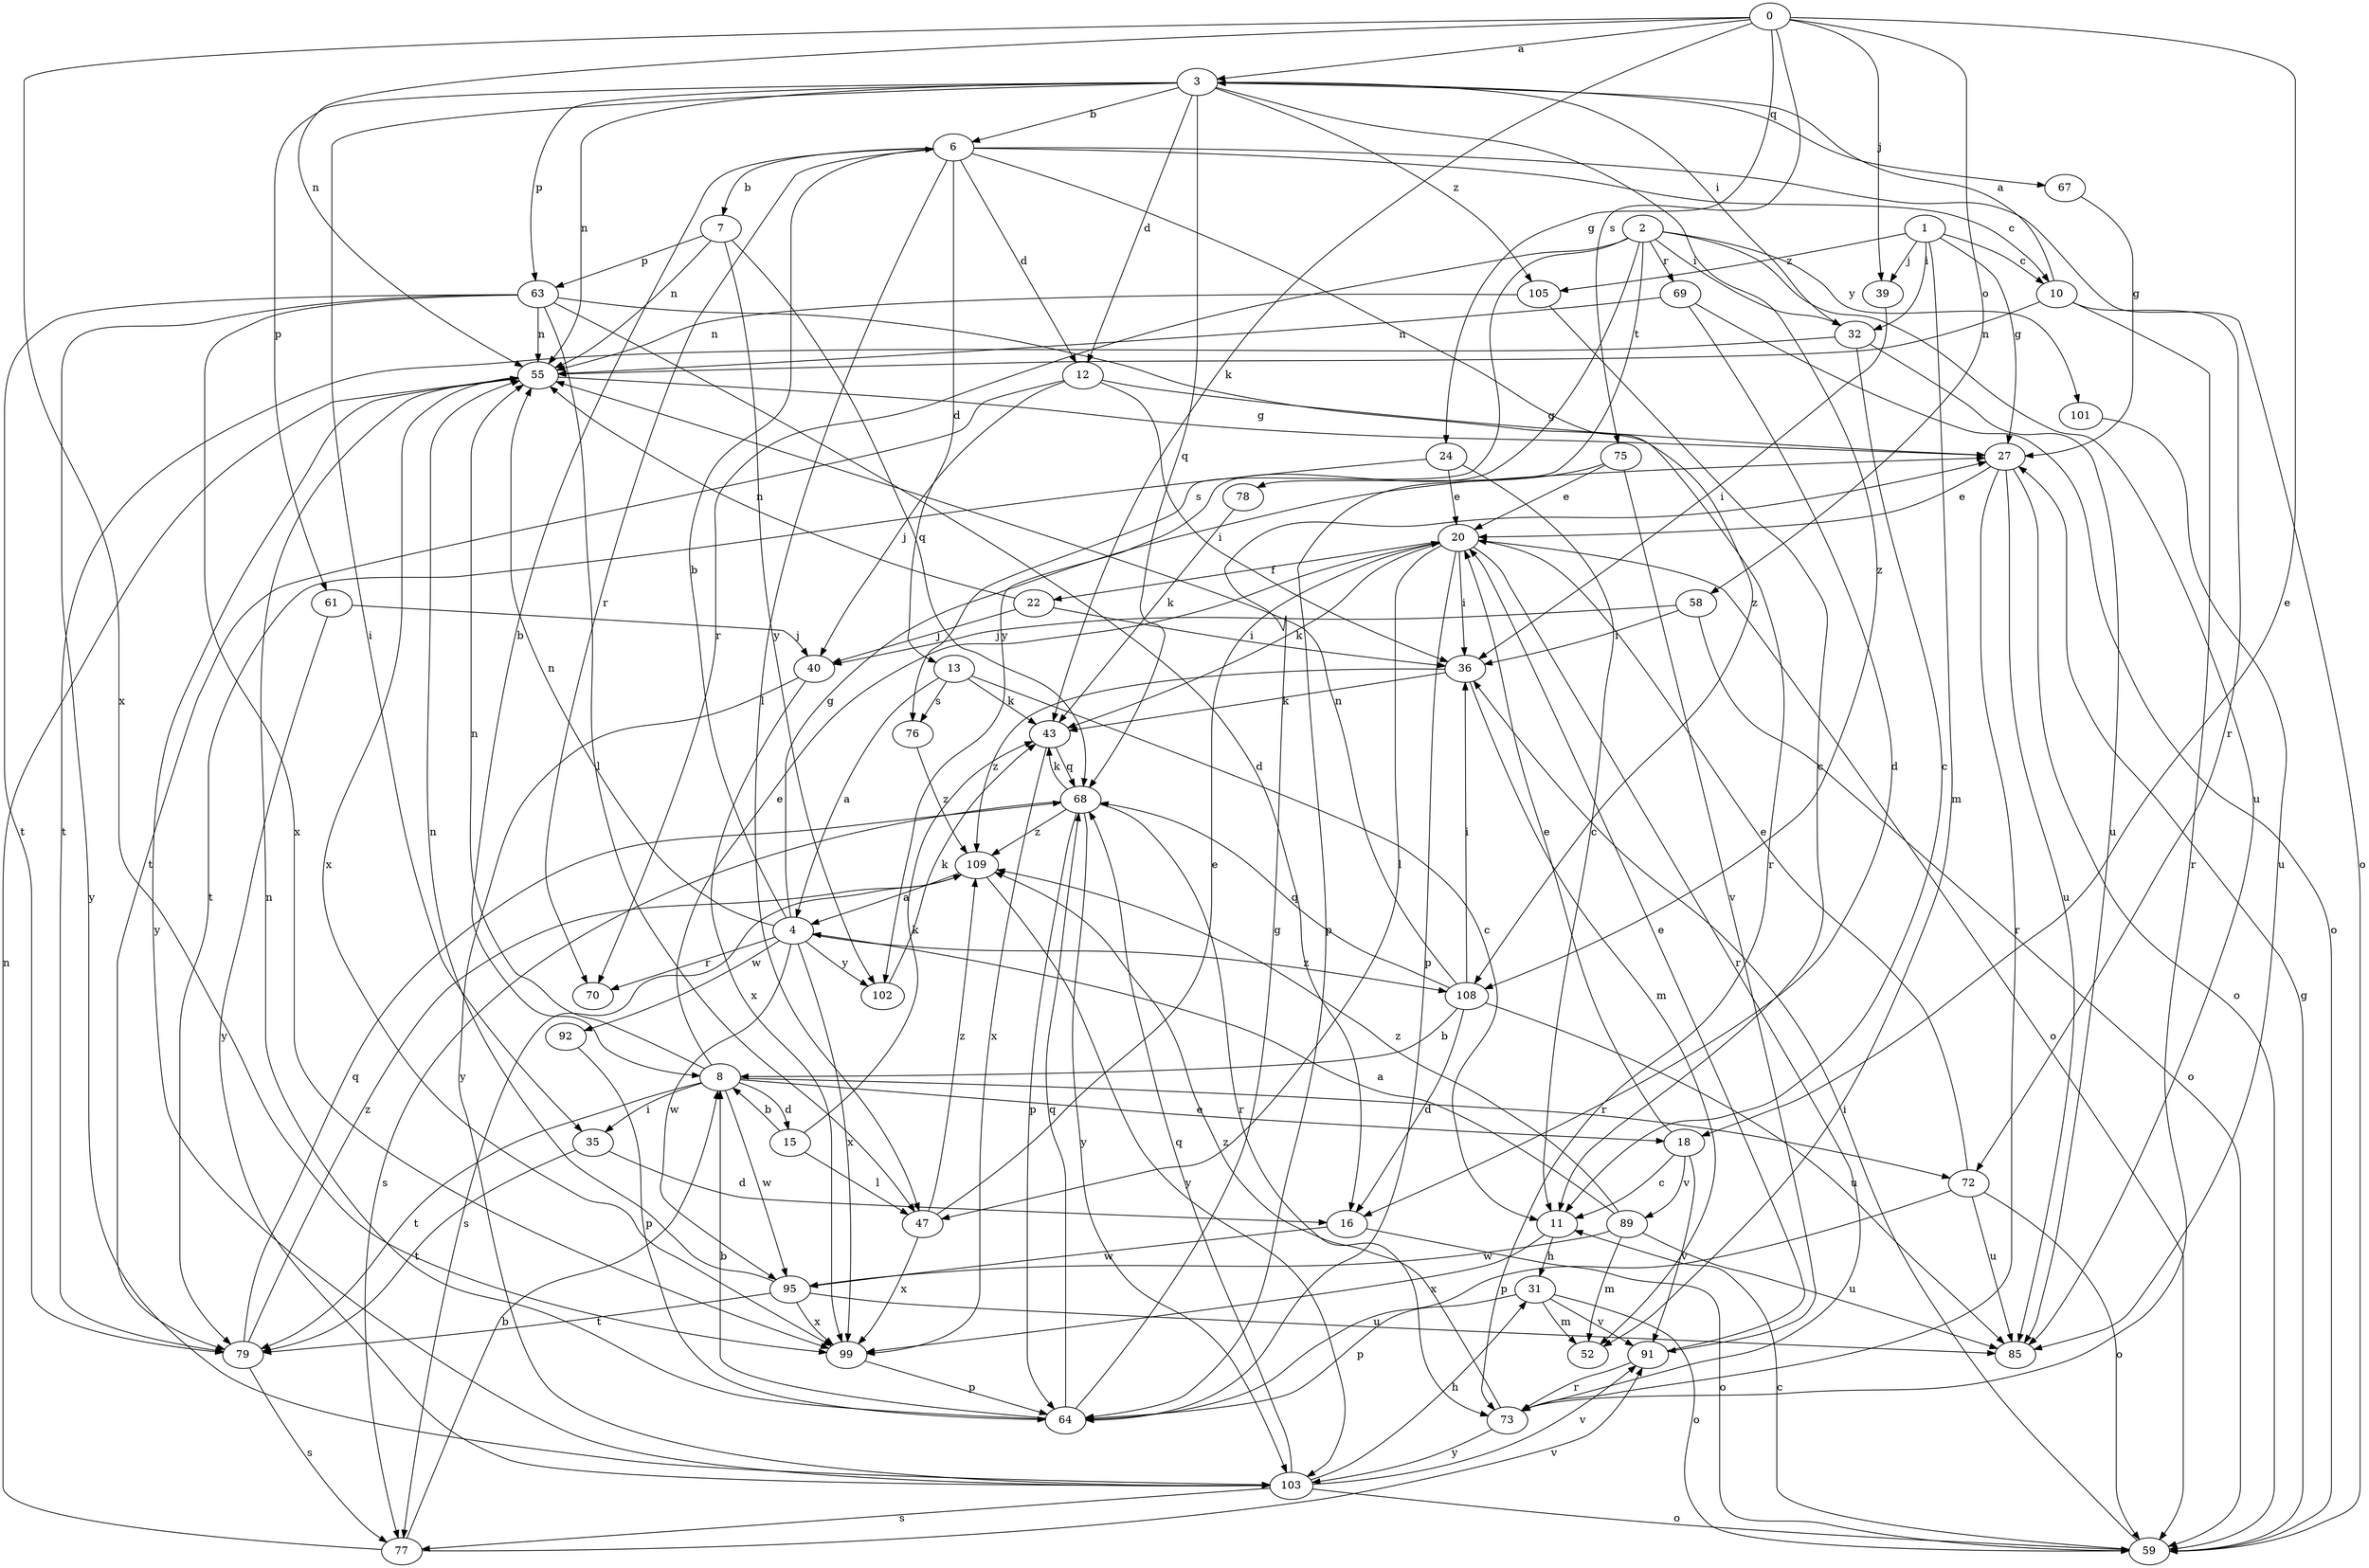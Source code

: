 strict digraph  {
0;
1;
2;
3;
4;
6;
7;
8;
10;
11;
12;
13;
15;
16;
18;
20;
22;
24;
27;
31;
32;
35;
36;
39;
40;
43;
47;
52;
55;
58;
59;
61;
63;
64;
67;
68;
69;
70;
72;
73;
75;
76;
77;
78;
79;
85;
89;
91;
92;
95;
99;
101;
102;
103;
105;
108;
109;
0 -> 3  [label=a];
0 -> 18  [label=e];
0 -> 24  [label=g];
0 -> 39  [label=j];
0 -> 43  [label=k];
0 -> 55  [label=n];
0 -> 58  [label=o];
0 -> 75  [label=s];
0 -> 99  [label=x];
1 -> 10  [label=c];
1 -> 27  [label=g];
1 -> 32  [label=i];
1 -> 39  [label=j];
1 -> 52  [label=m];
1 -> 105  [label=z];
2 -> 32  [label=i];
2 -> 69  [label=r];
2 -> 70  [label=r];
2 -> 76  [label=s];
2 -> 78  [label=t];
2 -> 85  [label=u];
2 -> 101  [label=y];
2 -> 102  [label=y];
3 -> 6  [label=b];
3 -> 12  [label=d];
3 -> 32  [label=i];
3 -> 35  [label=i];
3 -> 55  [label=n];
3 -> 61  [label=p];
3 -> 63  [label=p];
3 -> 67  [label=q];
3 -> 68  [label=q];
3 -> 105  [label=z];
3 -> 108  [label=z];
4 -> 6  [label=b];
4 -> 27  [label=g];
4 -> 55  [label=n];
4 -> 70  [label=r];
4 -> 92  [label=w];
4 -> 95  [label=w];
4 -> 99  [label=x];
4 -> 102  [label=y];
4 -> 108  [label=z];
6 -> 7  [label=b];
6 -> 8  [label=b];
6 -> 10  [label=c];
6 -> 12  [label=d];
6 -> 13  [label=d];
6 -> 47  [label=l];
6 -> 59  [label=o];
6 -> 70  [label=r];
6 -> 108  [label=z];
7 -> 55  [label=n];
7 -> 63  [label=p];
7 -> 68  [label=q];
7 -> 102  [label=y];
8 -> 15  [label=d];
8 -> 18  [label=e];
8 -> 20  [label=e];
8 -> 35  [label=i];
8 -> 55  [label=n];
8 -> 72  [label=r];
8 -> 79  [label=t];
8 -> 95  [label=w];
10 -> 3  [label=a];
10 -> 55  [label=n];
10 -> 72  [label=r];
10 -> 73  [label=r];
11 -> 31  [label=h];
11 -> 99  [label=x];
12 -> 27  [label=g];
12 -> 36  [label=i];
12 -> 40  [label=j];
12 -> 79  [label=t];
13 -> 4  [label=a];
13 -> 11  [label=c];
13 -> 43  [label=k];
13 -> 76  [label=s];
15 -> 8  [label=b];
15 -> 43  [label=k];
15 -> 47  [label=l];
16 -> 59  [label=o];
16 -> 95  [label=w];
18 -> 11  [label=c];
18 -> 20  [label=e];
18 -> 89  [label=v];
18 -> 91  [label=v];
20 -> 22  [label=f];
20 -> 36  [label=i];
20 -> 43  [label=k];
20 -> 47  [label=l];
20 -> 59  [label=o];
20 -> 64  [label=p];
20 -> 73  [label=r];
22 -> 36  [label=i];
22 -> 40  [label=j];
22 -> 55  [label=n];
24 -> 11  [label=c];
24 -> 20  [label=e];
24 -> 79  [label=t];
27 -> 20  [label=e];
27 -> 59  [label=o];
27 -> 73  [label=r];
27 -> 85  [label=u];
31 -> 52  [label=m];
31 -> 59  [label=o];
31 -> 64  [label=p];
31 -> 91  [label=v];
32 -> 11  [label=c];
32 -> 79  [label=t];
32 -> 85  [label=u];
35 -> 16  [label=d];
35 -> 79  [label=t];
36 -> 43  [label=k];
36 -> 52  [label=m];
36 -> 109  [label=z];
39 -> 36  [label=i];
40 -> 99  [label=x];
40 -> 103  [label=y];
43 -> 68  [label=q];
43 -> 99  [label=x];
47 -> 20  [label=e];
47 -> 99  [label=x];
47 -> 109  [label=z];
55 -> 27  [label=g];
55 -> 99  [label=x];
55 -> 103  [label=y];
58 -> 36  [label=i];
58 -> 40  [label=j];
58 -> 59  [label=o];
59 -> 11  [label=c];
59 -> 27  [label=g];
59 -> 36  [label=i];
61 -> 40  [label=j];
61 -> 103  [label=y];
63 -> 16  [label=d];
63 -> 47  [label=l];
63 -> 55  [label=n];
63 -> 73  [label=r];
63 -> 79  [label=t];
63 -> 99  [label=x];
63 -> 103  [label=y];
64 -> 8  [label=b];
64 -> 27  [label=g];
64 -> 55  [label=n];
64 -> 68  [label=q];
67 -> 27  [label=g];
68 -> 43  [label=k];
68 -> 64  [label=p];
68 -> 73  [label=r];
68 -> 77  [label=s];
68 -> 103  [label=y];
68 -> 109  [label=z];
69 -> 16  [label=d];
69 -> 55  [label=n];
69 -> 59  [label=o];
72 -> 20  [label=e];
72 -> 59  [label=o];
72 -> 64  [label=p];
72 -> 85  [label=u];
73 -> 103  [label=y];
73 -> 109  [label=z];
75 -> 20  [label=e];
75 -> 64  [label=p];
75 -> 91  [label=v];
76 -> 109  [label=z];
77 -> 8  [label=b];
77 -> 55  [label=n];
77 -> 91  [label=v];
78 -> 43  [label=k];
79 -> 68  [label=q];
79 -> 77  [label=s];
79 -> 109  [label=z];
89 -> 4  [label=a];
89 -> 52  [label=m];
89 -> 85  [label=u];
89 -> 95  [label=w];
89 -> 109  [label=z];
91 -> 20  [label=e];
91 -> 73  [label=r];
92 -> 64  [label=p];
95 -> 55  [label=n];
95 -> 79  [label=t];
95 -> 85  [label=u];
95 -> 99  [label=x];
99 -> 64  [label=p];
101 -> 85  [label=u];
102 -> 43  [label=k];
103 -> 31  [label=h];
103 -> 59  [label=o];
103 -> 68  [label=q];
103 -> 77  [label=s];
103 -> 91  [label=v];
105 -> 11  [label=c];
105 -> 55  [label=n];
108 -> 8  [label=b];
108 -> 16  [label=d];
108 -> 36  [label=i];
108 -> 55  [label=n];
108 -> 68  [label=q];
108 -> 85  [label=u];
109 -> 4  [label=a];
109 -> 77  [label=s];
109 -> 103  [label=y];
}
